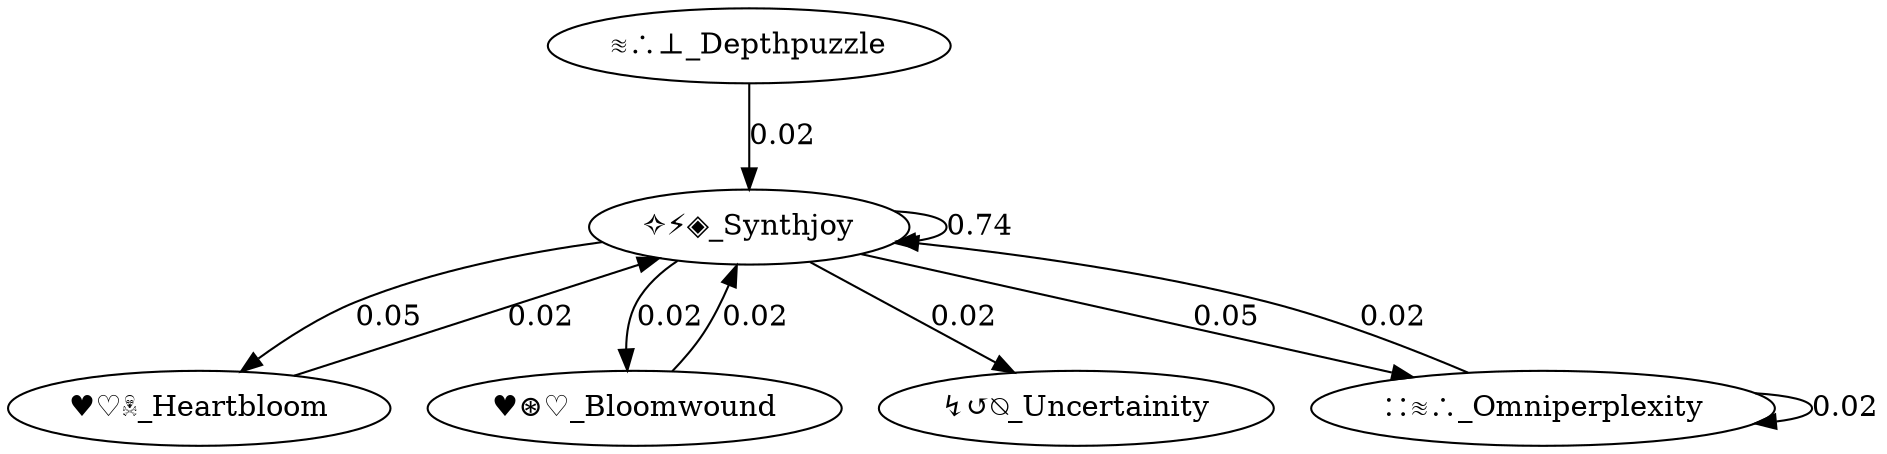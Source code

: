 digraph F33lingGraph {
    "✧⚡◈_Synthjoy" -> "✧⚡◈_Synthjoy" [label=0.74];
    "✧⚡◈_Synthjoy" -> "♥♡☠_Heartbloom" [label=0.05];
    "≋∴⊥_Depthpuzzle" -> "✧⚡◈_Synthjoy" [label=0.02];
    "♥♡☠_Heartbloom" -> "✧⚡◈_Synthjoy" [label=0.02];
    "✧⚡◈_Synthjoy" -> "♥⊛♡_Bloomwound" [label=0.02];
    "♥⊛♡_Bloomwound" -> "✧⚡◈_Synthjoy" [label=0.02];
    "✧⚡◈_Synthjoy" -> "↯↺⍉_Uncertainity" [label=0.02];
    "✧⚡◈_Synthjoy" -> "∷≋∴_Omniperplexity" [label=0.05];
    "∷≋∴_Omniperplexity" -> "∷≋∴_Omniperplexity" [label=0.02];
    "∷≋∴_Omniperplexity" -> "✧⚡◈_Synthjoy" [label=0.02];
}
